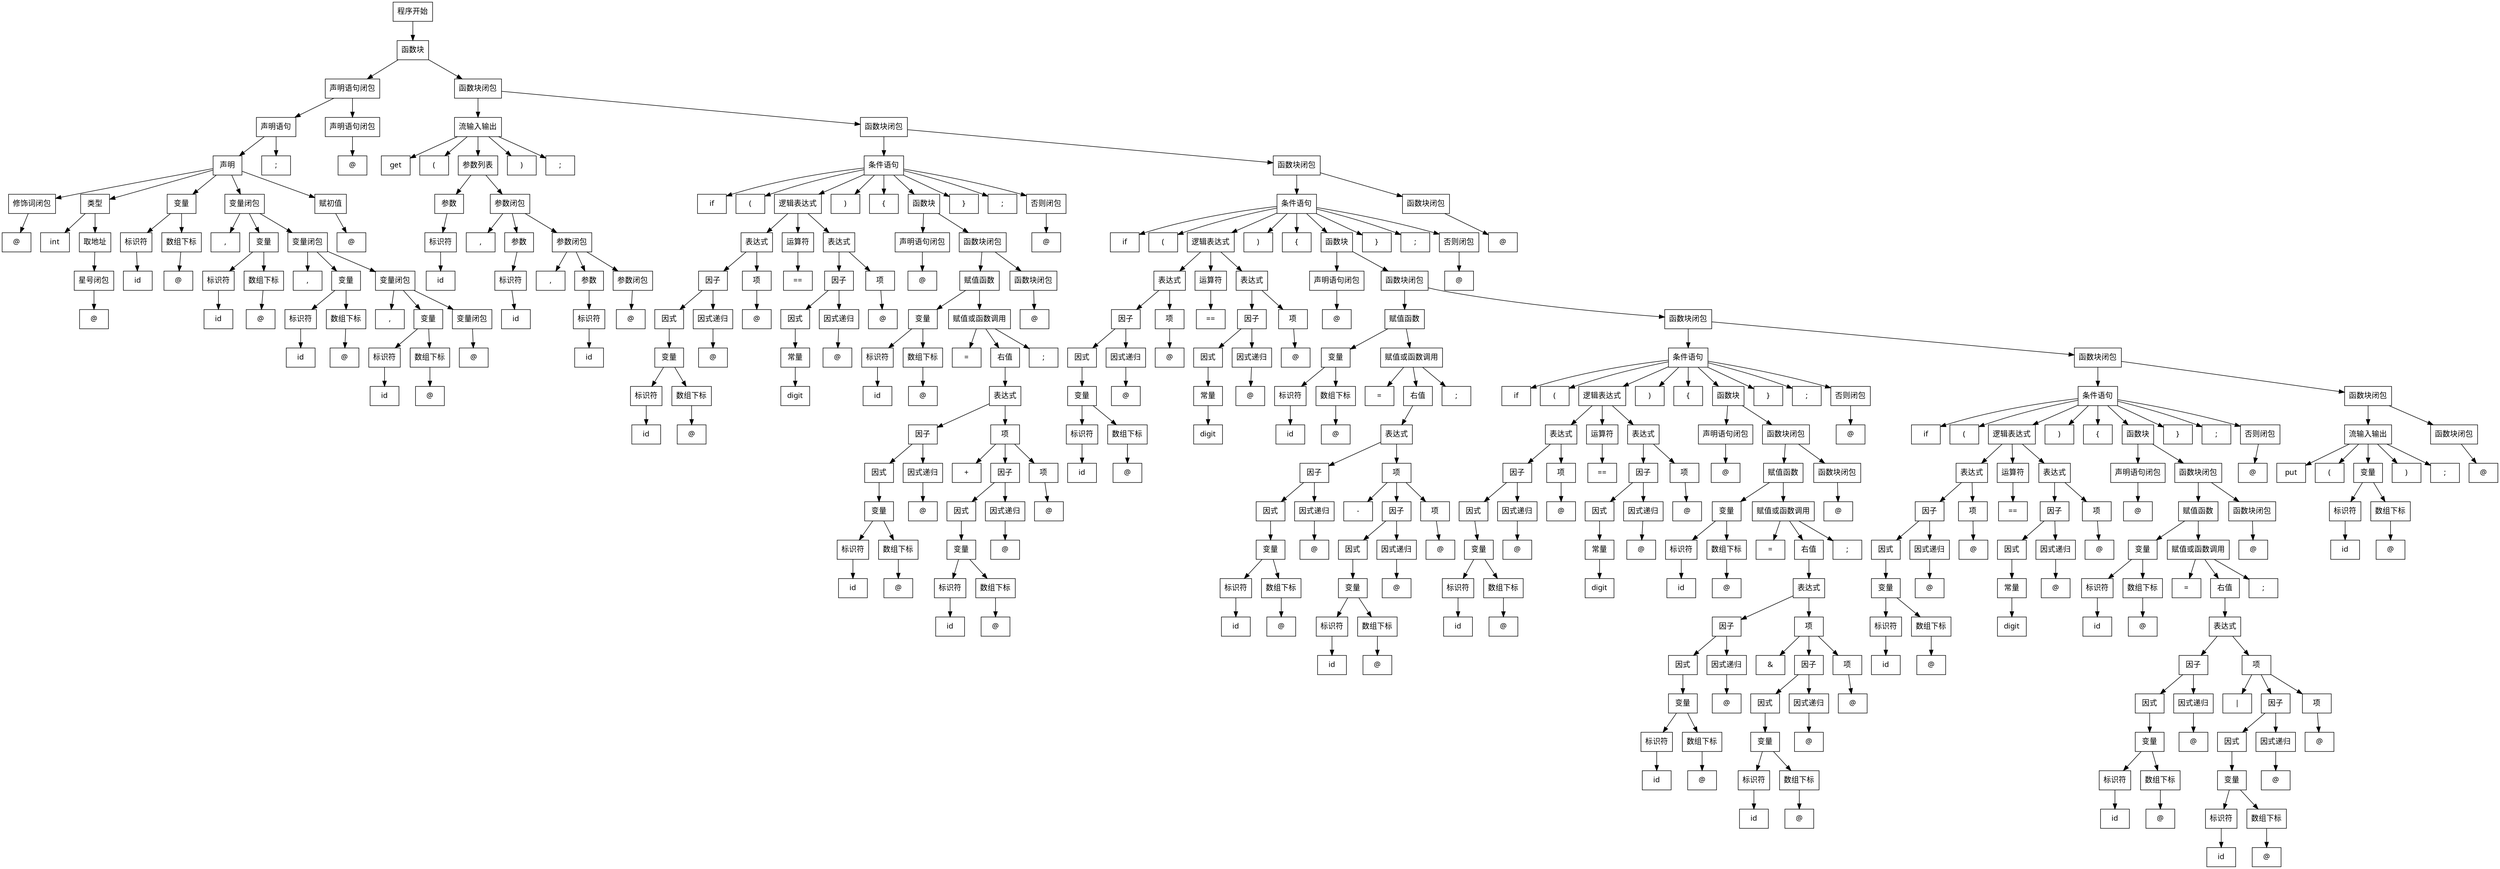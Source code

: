 digraph grammar_tree {
edge [fontname="SimHei"];
node [shape=box, fontname="SimHei"];    "0" [label="程序开始"];
    "1" [label="函数块"];
    "2" [label="声明语句闭包"];
    "3" [label="声明语句"];
    "4" [label="声明"];
    "5" [label="修饰词闭包"];
    "6" [label="@"];
    "7" [label="类型"];
    "8" [label="int"];
    "9" [label="取地址"];
    "10" [label="星号闭包"];
    "11" [label="@"];
    "12" [label="变量"];
    "13" [label="标识符"];
    "14" [label="id"];
    "15" [label="数组下标"];
    "16" [label="@"];
    "17" [label="变量闭包"];
    "18" [label=","];
    "19" [label="变量"];
    "20" [label="标识符"];
    "21" [label="id"];
    "22" [label="数组下标"];
    "23" [label="@"];
    "24" [label="变量闭包"];
    "25" [label=","];
    "26" [label="变量"];
    "27" [label="标识符"];
    "28" [label="id"];
    "29" [label="数组下标"];
    "30" [label="@"];
    "31" [label="变量闭包"];
    "32" [label=","];
    "33" [label="变量"];
    "34" [label="标识符"];
    "35" [label="id"];
    "36" [label="数组下标"];
    "37" [label="@"];
    "38" [label="变量闭包"];
    "39" [label="@"];
    "40" [label="赋初值"];
    "41" [label="@"];
    "42" [label=";"];
    "43" [label="声明语句闭包"];
    "44" [label="@"];
    "45" [label="函数块闭包"];
    "46" [label="流输入输出"];
    "47" [label="get"];
    "48" [label="("];
    "49" [label="参数列表"];
    "50" [label="参数"];
    "51" [label="标识符"];
    "52" [label="id"];
    "53" [label="参数闭包"];
    "54" [label=","];
    "55" [label="参数"];
    "56" [label="标识符"];
    "57" [label="id"];
    "58" [label="参数闭包"];
    "59" [label=","];
    "60" [label="参数"];
    "61" [label="标识符"];
    "62" [label="id"];
    "63" [label="参数闭包"];
    "64" [label="@"];
    "65" [label=")"];
    "66" [label=";"];
    "67" [label="函数块闭包"];
    "68" [label="条件语句"];
    "69" [label="if"];
    "70" [label="("];
    "71" [label="逻辑表达式"];
    "72" [label="表达式"];
    "73" [label="因子"];
    "74" [label="因式"];
    "75" [label="变量"];
    "76" [label="标识符"];
    "77" [label="id"];
    "78" [label="数组下标"];
    "79" [label="@"];
    "80" [label="因式递归"];
    "81" [label="@"];
    "82" [label="项"];
    "83" [label="@"];
    "84" [label="运算符"];
    "85" [label="=="];
    "86" [label="表达式"];
    "87" [label="因子"];
    "88" [label="因式"];
    "89" [label="常量"];
    "90" [label="digit"];
    "91" [label="因式递归"];
    "92" [label="@"];
    "93" [label="项"];
    "94" [label="@"];
    "95" [label=")"];
    "96" [label="{"];
    "97" [label="函数块"];
    "98" [label="声明语句闭包"];
    "99" [label="@"];
    "100" [label="函数块闭包"];
    "101" [label="赋值函数"];
    "102" [label="变量"];
    "103" [label="标识符"];
    "104" [label="id"];
    "105" [label="数组下标"];
    "106" [label="@"];
    "107" [label="赋值或函数调用"];
    "108" [label="="];
    "109" [label="右值"];
    "110" [label="表达式"];
    "111" [label="因子"];
    "112" [label="因式"];
    "113" [label="变量"];
    "114" [label="标识符"];
    "115" [label="id"];
    "116" [label="数组下标"];
    "117" [label="@"];
    "118" [label="因式递归"];
    "119" [label="@"];
    "120" [label="项"];
    "121" [label="+"];
    "122" [label="因子"];
    "123" [label="因式"];
    "124" [label="变量"];
    "125" [label="标识符"];
    "126" [label="id"];
    "127" [label="数组下标"];
    "128" [label="@"];
    "129" [label="因式递归"];
    "130" [label="@"];
    "131" [label="项"];
    "132" [label="@"];
    "133" [label=";"];
    "134" [label="函数块闭包"];
    "135" [label="@"];
    "136" [label="}"];
    "137" [label=";"];
    "138" [label="否则闭包"];
    "139" [label="@"];
    "140" [label="函数块闭包"];
    "141" [label="条件语句"];
    "142" [label="if"];
    "143" [label="("];
    "144" [label="逻辑表达式"];
    "145" [label="表达式"];
    "146" [label="因子"];
    "147" [label="因式"];
    "148" [label="变量"];
    "149" [label="标识符"];
    "150" [label="id"];
    "151" [label="数组下标"];
    "152" [label="@"];
    "153" [label="因式递归"];
    "154" [label="@"];
    "155" [label="项"];
    "156" [label="@"];
    "157" [label="运算符"];
    "158" [label="=="];
    "159" [label="表达式"];
    "160" [label="因子"];
    "161" [label="因式"];
    "162" [label="常量"];
    "163" [label="digit"];
    "164" [label="因式递归"];
    "165" [label="@"];
    "166" [label="项"];
    "167" [label="@"];
    "168" [label=")"];
    "169" [label="{"];
    "170" [label="函数块"];
    "171" [label="声明语句闭包"];
    "172" [label="@"];
    "173" [label="函数块闭包"];
    "174" [label="赋值函数"];
    "175" [label="变量"];
    "176" [label="标识符"];
    "177" [label="id"];
    "178" [label="数组下标"];
    "179" [label="@"];
    "180" [label="赋值或函数调用"];
    "181" [label="="];
    "182" [label="右值"];
    "183" [label="表达式"];
    "184" [label="因子"];
    "185" [label="因式"];
    "186" [label="变量"];
    "187" [label="标识符"];
    "188" [label="id"];
    "189" [label="数组下标"];
    "190" [label="@"];
    "191" [label="因式递归"];
    "192" [label="@"];
    "193" [label="项"];
    "194" [label="-"];
    "195" [label="因子"];
    "196" [label="因式"];
    "197" [label="变量"];
    "198" [label="标识符"];
    "199" [label="id"];
    "200" [label="数组下标"];
    "201" [label="@"];
    "202" [label="因式递归"];
    "203" [label="@"];
    "204" [label="项"];
    "205" [label="@"];
    "206" [label=";"];
    "207" [label="函数块闭包"];
    "208" [label="条件语句"];
    "209" [label="if"];
    "210" [label="("];
    "211" [label="逻辑表达式"];
    "212" [label="表达式"];
    "213" [label="因子"];
    "214" [label="因式"];
    "215" [label="变量"];
    "216" [label="标识符"];
    "217" [label="id"];
    "218" [label="数组下标"];
    "219" [label="@"];
    "220" [label="因式递归"];
    "221" [label="@"];
    "222" [label="项"];
    "223" [label="@"];
    "224" [label="运算符"];
    "225" [label="=="];
    "226" [label="表达式"];
    "227" [label="因子"];
    "228" [label="因式"];
    "229" [label="常量"];
    "230" [label="digit"];
    "231" [label="因式递归"];
    "232" [label="@"];
    "233" [label="项"];
    "234" [label="@"];
    "235" [label=")"];
    "236" [label="{"];
    "237" [label="函数块"];
    "238" [label="声明语句闭包"];
    "239" [label="@"];
    "240" [label="函数块闭包"];
    "241" [label="赋值函数"];
    "242" [label="变量"];
    "243" [label="标识符"];
    "244" [label="id"];
    "245" [label="数组下标"];
    "246" [label="@"];
    "247" [label="赋值或函数调用"];
    "248" [label="="];
    "249" [label="右值"];
    "250" [label="表达式"];
    "251" [label="因子"];
    "252" [label="因式"];
    "253" [label="变量"];
    "254" [label="标识符"];
    "255" [label="id"];
    "256" [label="数组下标"];
    "257" [label="@"];
    "258" [label="因式递归"];
    "259" [label="@"];
    "260" [label="项"];
    "261" [label="&"];
    "262" [label="因子"];
    "263" [label="因式"];
    "264" [label="变量"];
    "265" [label="标识符"];
    "266" [label="id"];
    "267" [label="数组下标"];
    "268" [label="@"];
    "269" [label="因式递归"];
    "270" [label="@"];
    "271" [label="项"];
    "272" [label="@"];
    "273" [label=";"];
    "274" [label="函数块闭包"];
    "275" [label="@"];
    "276" [label="}"];
    "277" [label=";"];
    "278" [label="否则闭包"];
    "279" [label="@"];
    "280" [label="函数块闭包"];
    "281" [label="条件语句"];
    "282" [label="if"];
    "283" [label="("];
    "284" [label="逻辑表达式"];
    "285" [label="表达式"];
    "286" [label="因子"];
    "287" [label="因式"];
    "288" [label="变量"];
    "289" [label="标识符"];
    "290" [label="id"];
    "291" [label="数组下标"];
    "292" [label="@"];
    "293" [label="因式递归"];
    "294" [label="@"];
    "295" [label="项"];
    "296" [label="@"];
    "297" [label="运算符"];
    "298" [label="=="];
    "299" [label="表达式"];
    "300" [label="因子"];
    "301" [label="因式"];
    "302" [label="常量"];
    "303" [label="digit"];
    "304" [label="因式递归"];
    "305" [label="@"];
    "306" [label="项"];
    "307" [label="@"];
    "308" [label=")"];
    "309" [label="{"];
    "310" [label="函数块"];
    "311" [label="声明语句闭包"];
    "312" [label="@"];
    "313" [label="函数块闭包"];
    "314" [label="赋值函数"];
    "315" [label="变量"];
    "316" [label="标识符"];
    "317" [label="id"];
    "318" [label="数组下标"];
    "319" [label="@"];
    "320" [label="赋值或函数调用"];
    "321" [label="="];
    "322" [label="右值"];
    "323" [label="表达式"];
    "324" [label="因子"];
    "325" [label="因式"];
    "326" [label="变量"];
    "327" [label="标识符"];
    "328" [label="id"];
    "329" [label="数组下标"];
    "330" [label="@"];
    "331" [label="因式递归"];
    "332" [label="@"];
    "333" [label="项"];
    "334" [label="|"];
    "335" [label="因子"];
    "336" [label="因式"];
    "337" [label="变量"];
    "338" [label="标识符"];
    "339" [label="id"];
    "340" [label="数组下标"];
    "341" [label="@"];
    "342" [label="因式递归"];
    "343" [label="@"];
    "344" [label="项"];
    "345" [label="@"];
    "346" [label=";"];
    "347" [label="函数块闭包"];
    "348" [label="@"];
    "349" [label="}"];
    "350" [label=";"];
    "351" [label="否则闭包"];
    "352" [label="@"];
    "353" [label="函数块闭包"];
    "354" [label="流输入输出"];
    "355" [label="put"];
    "356" [label="("];
    "357" [label="变量"];
    "358" [label="标识符"];
    "359" [label="id"];
    "360" [label="数组下标"];
    "361" [label="@"];
    "362" [label=")"];
    "363" [label=";"];
    "364" [label="函数块闭包"];
    "365" [label="@"];
    "366" [label="}"];
    "367" [label=";"];
    "368" [label="否则闭包"];
    "369" [label="@"];
    "370" [label="函数块闭包"];
    "371" [label="@"];
    "0" -> "1";
    "1" -> "2";
    "2" -> "3";
    "3" -> "4";
    "4" -> "5";
    "5" -> "6";
    "4" -> "7";
    "7" -> "8";
    "7" -> "9";
    "9" -> "10";
    "10" -> "11";
    "4" -> "12";
    "12" -> "13";
    "13" -> "14";
    "12" -> "15";
    "15" -> "16";
    "4" -> "17";
    "17" -> "18";
    "17" -> "19";
    "19" -> "20";
    "20" -> "21";
    "19" -> "22";
    "22" -> "23";
    "17" -> "24";
    "24" -> "25";
    "24" -> "26";
    "26" -> "27";
    "27" -> "28";
    "26" -> "29";
    "29" -> "30";
    "24" -> "31";
    "31" -> "32";
    "31" -> "33";
    "33" -> "34";
    "34" -> "35";
    "33" -> "36";
    "36" -> "37";
    "31" -> "38";
    "38" -> "39";
    "4" -> "40";
    "40" -> "41";
    "3" -> "42";
    "2" -> "43";
    "43" -> "44";
    "1" -> "45";
    "45" -> "46";
    "46" -> "47";
    "46" -> "48";
    "46" -> "49";
    "49" -> "50";
    "50" -> "51";
    "51" -> "52";
    "49" -> "53";
    "53" -> "54";
    "53" -> "55";
    "55" -> "56";
    "56" -> "57";
    "53" -> "58";
    "58" -> "59";
    "58" -> "60";
    "60" -> "61";
    "61" -> "62";
    "58" -> "63";
    "63" -> "64";
    "46" -> "65";
    "46" -> "66";
    "45" -> "67";
    "67" -> "68";
    "68" -> "69";
    "68" -> "70";
    "68" -> "71";
    "71" -> "72";
    "72" -> "73";
    "73" -> "74";
    "74" -> "75";
    "75" -> "76";
    "76" -> "77";
    "75" -> "78";
    "78" -> "79";
    "73" -> "80";
    "80" -> "81";
    "72" -> "82";
    "82" -> "83";
    "71" -> "84";
    "84" -> "85";
    "71" -> "86";
    "86" -> "87";
    "87" -> "88";
    "88" -> "89";
    "89" -> "90";
    "87" -> "91";
    "91" -> "92";
    "86" -> "93";
    "93" -> "94";
    "68" -> "95";
    "68" -> "96";
    "68" -> "97";
    "97" -> "98";
    "98" -> "99";
    "97" -> "100";
    "100" -> "101";
    "101" -> "102";
    "102" -> "103";
    "103" -> "104";
    "102" -> "105";
    "105" -> "106";
    "101" -> "107";
    "107" -> "108";
    "107" -> "109";
    "109" -> "110";
    "110" -> "111";
    "111" -> "112";
    "112" -> "113";
    "113" -> "114";
    "114" -> "115";
    "113" -> "116";
    "116" -> "117";
    "111" -> "118";
    "118" -> "119";
    "110" -> "120";
    "120" -> "121";
    "120" -> "122";
    "122" -> "123";
    "123" -> "124";
    "124" -> "125";
    "125" -> "126";
    "124" -> "127";
    "127" -> "128";
    "122" -> "129";
    "129" -> "130";
    "120" -> "131";
    "131" -> "132";
    "107" -> "133";
    "100" -> "134";
    "134" -> "135";
    "68" -> "136";
    "68" -> "137";
    "68" -> "138";
    "138" -> "139";
    "67" -> "140";
    "140" -> "141";
    "141" -> "142";
    "141" -> "143";
    "141" -> "144";
    "144" -> "145";
    "145" -> "146";
    "146" -> "147";
    "147" -> "148";
    "148" -> "149";
    "149" -> "150";
    "148" -> "151";
    "151" -> "152";
    "146" -> "153";
    "153" -> "154";
    "145" -> "155";
    "155" -> "156";
    "144" -> "157";
    "157" -> "158";
    "144" -> "159";
    "159" -> "160";
    "160" -> "161";
    "161" -> "162";
    "162" -> "163";
    "160" -> "164";
    "164" -> "165";
    "159" -> "166";
    "166" -> "167";
    "141" -> "168";
    "141" -> "169";
    "141" -> "170";
    "170" -> "171";
    "171" -> "172";
    "170" -> "173";
    "173" -> "174";
    "174" -> "175";
    "175" -> "176";
    "176" -> "177";
    "175" -> "178";
    "178" -> "179";
    "174" -> "180";
    "180" -> "181";
    "180" -> "182";
    "182" -> "183";
    "183" -> "184";
    "184" -> "185";
    "185" -> "186";
    "186" -> "187";
    "187" -> "188";
    "186" -> "189";
    "189" -> "190";
    "184" -> "191";
    "191" -> "192";
    "183" -> "193";
    "193" -> "194";
    "193" -> "195";
    "195" -> "196";
    "196" -> "197";
    "197" -> "198";
    "198" -> "199";
    "197" -> "200";
    "200" -> "201";
    "195" -> "202";
    "202" -> "203";
    "193" -> "204";
    "204" -> "205";
    "180" -> "206";
    "173" -> "207";
    "207" -> "208";
    "208" -> "209";
    "208" -> "210";
    "208" -> "211";
    "211" -> "212";
    "212" -> "213";
    "213" -> "214";
    "214" -> "215";
    "215" -> "216";
    "216" -> "217";
    "215" -> "218";
    "218" -> "219";
    "213" -> "220";
    "220" -> "221";
    "212" -> "222";
    "222" -> "223";
    "211" -> "224";
    "224" -> "225";
    "211" -> "226";
    "226" -> "227";
    "227" -> "228";
    "228" -> "229";
    "229" -> "230";
    "227" -> "231";
    "231" -> "232";
    "226" -> "233";
    "233" -> "234";
    "208" -> "235";
    "208" -> "236";
    "208" -> "237";
    "237" -> "238";
    "238" -> "239";
    "237" -> "240";
    "240" -> "241";
    "241" -> "242";
    "242" -> "243";
    "243" -> "244";
    "242" -> "245";
    "245" -> "246";
    "241" -> "247";
    "247" -> "248";
    "247" -> "249";
    "249" -> "250";
    "250" -> "251";
    "251" -> "252";
    "252" -> "253";
    "253" -> "254";
    "254" -> "255";
    "253" -> "256";
    "256" -> "257";
    "251" -> "258";
    "258" -> "259";
    "250" -> "260";
    "260" -> "261";
    "260" -> "262";
    "262" -> "263";
    "263" -> "264";
    "264" -> "265";
    "265" -> "266";
    "264" -> "267";
    "267" -> "268";
    "262" -> "269";
    "269" -> "270";
    "260" -> "271";
    "271" -> "272";
    "247" -> "273";
    "240" -> "274";
    "274" -> "275";
    "208" -> "276";
    "208" -> "277";
    "208" -> "278";
    "278" -> "279";
    "207" -> "280";
    "280" -> "281";
    "281" -> "282";
    "281" -> "283";
    "281" -> "284";
    "284" -> "285";
    "285" -> "286";
    "286" -> "287";
    "287" -> "288";
    "288" -> "289";
    "289" -> "290";
    "288" -> "291";
    "291" -> "292";
    "286" -> "293";
    "293" -> "294";
    "285" -> "295";
    "295" -> "296";
    "284" -> "297";
    "297" -> "298";
    "284" -> "299";
    "299" -> "300";
    "300" -> "301";
    "301" -> "302";
    "302" -> "303";
    "300" -> "304";
    "304" -> "305";
    "299" -> "306";
    "306" -> "307";
    "281" -> "308";
    "281" -> "309";
    "281" -> "310";
    "310" -> "311";
    "311" -> "312";
    "310" -> "313";
    "313" -> "314";
    "314" -> "315";
    "315" -> "316";
    "316" -> "317";
    "315" -> "318";
    "318" -> "319";
    "314" -> "320";
    "320" -> "321";
    "320" -> "322";
    "322" -> "323";
    "323" -> "324";
    "324" -> "325";
    "325" -> "326";
    "326" -> "327";
    "327" -> "328";
    "326" -> "329";
    "329" -> "330";
    "324" -> "331";
    "331" -> "332";
    "323" -> "333";
    "333" -> "334";
    "333" -> "335";
    "335" -> "336";
    "336" -> "337";
    "337" -> "338";
    "338" -> "339";
    "337" -> "340";
    "340" -> "341";
    "335" -> "342";
    "342" -> "343";
    "333" -> "344";
    "344" -> "345";
    "320" -> "346";
    "313" -> "347";
    "347" -> "348";
    "281" -> "349";
    "281" -> "350";
    "281" -> "351";
    "351" -> "352";
    "280" -> "353";
    "353" -> "354";
    "354" -> "355";
    "354" -> "356";
    "354" -> "357";
    "357" -> "358";
    "358" -> "359";
    "357" -> "360";
    "360" -> "361";
    "354" -> "362";
    "354" -> "363";
    "353" -> "364";
    "364" -> "365";
    "141" -> "366";
    "141" -> "367";
    "141" -> "368";
    "368" -> "369";
    "140" -> "370";
    "370" -> "371";
}